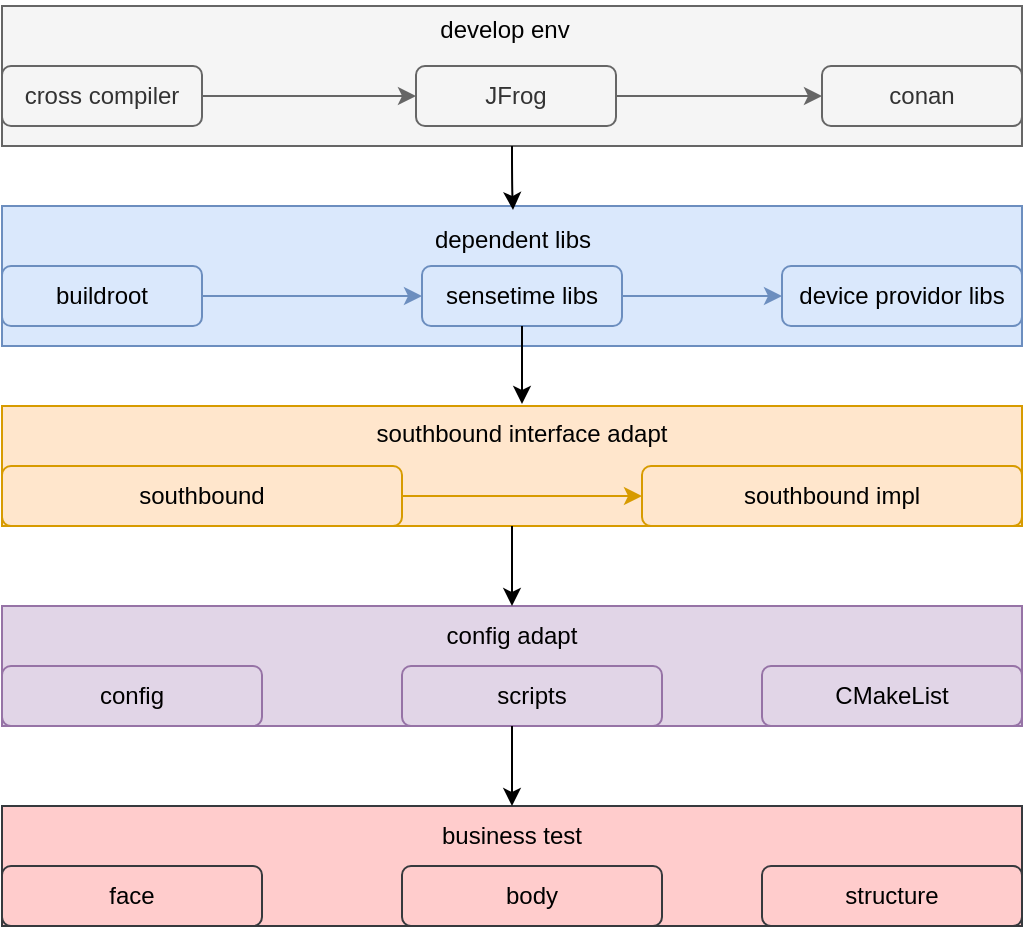 <mxfile version="15.8.6" type="github">
  <diagram id="mPXVBvc42pHDKVIPFFId" name="Page-1">
    <mxGraphModel dx="1422" dy="794" grid="0" gridSize="10" guides="0" tooltips="1" connect="1" arrows="1" fold="1" page="1" pageScale="1" pageWidth="827" pageHeight="1169" background="#FFFFFF" math="0" shadow="0">
      <root>
        <mxCell id="0" />
        <mxCell id="1" parent="0" />
        <mxCell id="g_9wReLTdOW9S_xXq5gn-59" value="" style="group" parent="1" vertex="1" connectable="0">
          <mxGeometry x="240" y="260" width="510" height="460" as="geometry" />
        </mxCell>
        <mxCell id="g_9wReLTdOW9S_xXq5gn-1" value="" style="rounded=0;whiteSpace=wrap;html=1;fillColor=#f5f5f5;fontColor=#333333;strokeColor=#666666;" parent="g_9wReLTdOW9S_xXq5gn-59" vertex="1">
          <mxGeometry width="510" height="70" as="geometry" />
        </mxCell>
        <mxCell id="g_9wReLTdOW9S_xXq5gn-2" value="" style="rounded=0;whiteSpace=wrap;html=1;fillColor=#dae8fc;strokeColor=#6c8ebf;" parent="g_9wReLTdOW9S_xXq5gn-59" vertex="1">
          <mxGeometry y="100" width="510" height="70" as="geometry" />
        </mxCell>
        <mxCell id="g_9wReLTdOW9S_xXq5gn-6" value="" style="rounded=0;whiteSpace=wrap;html=1;fillColor=#ffe6cc;strokeColor=#d79b00;" parent="g_9wReLTdOW9S_xXq5gn-59" vertex="1">
          <mxGeometry y="200" width="510" height="60" as="geometry" />
        </mxCell>
        <mxCell id="g_9wReLTdOW9S_xXq5gn-8" value="" style="rounded=0;whiteSpace=wrap;html=1;fillColor=#e1d5e7;strokeColor=#9673a6;" parent="g_9wReLTdOW9S_xXq5gn-59" vertex="1">
          <mxGeometry y="300" width="510" height="60" as="geometry" />
        </mxCell>
        <mxCell id="g_9wReLTdOW9S_xXq5gn-10" value="" style="rounded=0;whiteSpace=wrap;html=1;fillColor=#ffcccc;strokeColor=#36393d;" parent="g_9wReLTdOW9S_xXq5gn-59" vertex="1">
          <mxGeometry y="400" width="510" height="60" as="geometry" />
        </mxCell>
        <mxCell id="g_9wReLTdOW9S_xXq5gn-13" value="cross compiler" style="rounded=1;whiteSpace=wrap;html=1;fillColor=#f5f5f5;fontColor=#333333;strokeColor=#666666;" parent="g_9wReLTdOW9S_xXq5gn-59" vertex="1">
          <mxGeometry y="30" width="100" height="30" as="geometry" />
        </mxCell>
        <mxCell id="g_9wReLTdOW9S_xXq5gn-14" value="JFrog" style="rounded=1;whiteSpace=wrap;html=1;fillColor=#f5f5f5;fontColor=#333333;strokeColor=#666666;" parent="g_9wReLTdOW9S_xXq5gn-59" vertex="1">
          <mxGeometry x="207" y="30" width="100" height="30" as="geometry" />
        </mxCell>
        <mxCell id="g_9wReLTdOW9S_xXq5gn-17" value="" style="edgeStyle=orthogonalEdgeStyle;rounded=0;orthogonalLoop=1;jettySize=auto;html=1;fillColor=#f5f5f5;strokeColor=#666666;" parent="g_9wReLTdOW9S_xXq5gn-59" source="g_9wReLTdOW9S_xXq5gn-13" target="g_9wReLTdOW9S_xXq5gn-14" edge="1">
          <mxGeometry relative="1" as="geometry" />
        </mxCell>
        <mxCell id="g_9wReLTdOW9S_xXq5gn-15" value="conan" style="rounded=1;whiteSpace=wrap;html=1;fillColor=#f5f5f5;fontColor=#333333;strokeColor=#666666;" parent="g_9wReLTdOW9S_xXq5gn-59" vertex="1">
          <mxGeometry x="410" y="30" width="100" height="30" as="geometry" />
        </mxCell>
        <mxCell id="g_9wReLTdOW9S_xXq5gn-18" value="" style="edgeStyle=orthogonalEdgeStyle;rounded=0;orthogonalLoop=1;jettySize=auto;html=1;fillColor=#f5f5f5;strokeColor=#666666;" parent="g_9wReLTdOW9S_xXq5gn-59" source="g_9wReLTdOW9S_xXq5gn-14" target="g_9wReLTdOW9S_xXq5gn-15" edge="1">
          <mxGeometry relative="1" as="geometry" />
        </mxCell>
        <mxCell id="g_9wReLTdOW9S_xXq5gn-23" value="buildroot" style="rounded=1;whiteSpace=wrap;html=1;fillColor=#dae8fc;strokeColor=#6c8ebf;" parent="g_9wReLTdOW9S_xXq5gn-59" vertex="1">
          <mxGeometry y="130" width="100" height="30" as="geometry" />
        </mxCell>
        <mxCell id="g_9wReLTdOW9S_xXq5gn-25" value="sensetime libs" style="rounded=1;whiteSpace=wrap;html=1;fillColor=#dae8fc;strokeColor=#6c8ebf;" parent="g_9wReLTdOW9S_xXq5gn-59" vertex="1">
          <mxGeometry x="210" y="130" width="100" height="30" as="geometry" />
        </mxCell>
        <mxCell id="g_9wReLTdOW9S_xXq5gn-22" value="" style="edgeStyle=orthogonalEdgeStyle;rounded=0;orthogonalLoop=1;jettySize=auto;html=1;fillColor=#dae8fc;strokeColor=#6c8ebf;" parent="g_9wReLTdOW9S_xXq5gn-59" source="g_9wReLTdOW9S_xXq5gn-23" target="g_9wReLTdOW9S_xXq5gn-25" edge="1">
          <mxGeometry relative="1" as="geometry" />
        </mxCell>
        <mxCell id="g_9wReLTdOW9S_xXq5gn-27" value="device providor libs" style="rounded=1;whiteSpace=wrap;html=1;fillColor=#dae8fc;strokeColor=#6c8ebf;" parent="g_9wReLTdOW9S_xXq5gn-59" vertex="1">
          <mxGeometry x="390" y="130" width="120" height="30" as="geometry" />
        </mxCell>
        <mxCell id="g_9wReLTdOW9S_xXq5gn-24" value="" style="edgeStyle=orthogonalEdgeStyle;rounded=0;orthogonalLoop=1;jettySize=auto;html=1;fillColor=#dae8fc;strokeColor=#6c8ebf;" parent="g_9wReLTdOW9S_xXq5gn-59" source="g_9wReLTdOW9S_xXq5gn-25" target="g_9wReLTdOW9S_xXq5gn-27" edge="1">
          <mxGeometry relative="1" as="geometry" />
        </mxCell>
        <mxCell id="g_9wReLTdOW9S_xXq5gn-29" value="southbound" style="rounded=1;whiteSpace=wrap;html=1;fillColor=#ffe6cc;strokeColor=#d79b00;" parent="g_9wReLTdOW9S_xXq5gn-59" vertex="1">
          <mxGeometry y="230" width="200" height="30" as="geometry" />
        </mxCell>
        <mxCell id="g_9wReLTdOW9S_xXq5gn-30" value="southbound impl" style="rounded=1;whiteSpace=wrap;html=1;fillColor=#ffe6cc;strokeColor=#d79b00;" parent="g_9wReLTdOW9S_xXq5gn-59" vertex="1">
          <mxGeometry x="320" y="230" width="190" height="30" as="geometry" />
        </mxCell>
        <mxCell id="g_9wReLTdOW9S_xXq5gn-32" style="edgeStyle=orthogonalEdgeStyle;curved=1;rounded=0;orthogonalLoop=1;jettySize=auto;html=1;exitX=1;exitY=0.5;exitDx=0;exitDy=0;entryX=0;entryY=0.5;entryDx=0;entryDy=0;fillColor=#ffe6cc;strokeColor=#d79b00;" parent="g_9wReLTdOW9S_xXq5gn-59" source="g_9wReLTdOW9S_xXq5gn-29" target="g_9wReLTdOW9S_xXq5gn-30" edge="1">
          <mxGeometry relative="1" as="geometry" />
        </mxCell>
        <mxCell id="g_9wReLTdOW9S_xXq5gn-34" value="config" style="rounded=1;whiteSpace=wrap;html=1;fillColor=#e1d5e7;strokeColor=#9673a6;" parent="g_9wReLTdOW9S_xXq5gn-59" vertex="1">
          <mxGeometry y="330" width="130" height="30" as="geometry" />
        </mxCell>
        <mxCell id="g_9wReLTdOW9S_xXq5gn-35" value="scripts" style="rounded=1;whiteSpace=wrap;html=1;fillColor=#e1d5e7;strokeColor=#9673a6;" parent="g_9wReLTdOW9S_xXq5gn-59" vertex="1">
          <mxGeometry x="200" y="330" width="130" height="30" as="geometry" />
        </mxCell>
        <mxCell id="g_9wReLTdOW9S_xXq5gn-36" value="CMakeList" style="rounded=1;whiteSpace=wrap;html=1;fillColor=#e1d5e7;strokeColor=#9673a6;" parent="g_9wReLTdOW9S_xXq5gn-59" vertex="1">
          <mxGeometry x="380" y="330" width="130" height="30" as="geometry" />
        </mxCell>
        <mxCell id="g_9wReLTdOW9S_xXq5gn-38" value="face" style="rounded=1;whiteSpace=wrap;html=1;fillColor=#ffcccc;strokeColor=#36393d;" parent="g_9wReLTdOW9S_xXq5gn-59" vertex="1">
          <mxGeometry y="430" width="130" height="30" as="geometry" />
        </mxCell>
        <mxCell id="g_9wReLTdOW9S_xXq5gn-40" value="body" style="rounded=1;whiteSpace=wrap;html=1;fillColor=#ffcccc;strokeColor=#36393d;" parent="g_9wReLTdOW9S_xXq5gn-59" vertex="1">
          <mxGeometry x="200" y="430" width="130" height="30" as="geometry" />
        </mxCell>
        <mxCell id="g_9wReLTdOW9S_xXq5gn-41" value="structure" style="rounded=1;whiteSpace=wrap;html=1;fillColor=#ffcccc;strokeColor=#36393d;" parent="g_9wReLTdOW9S_xXq5gn-59" vertex="1">
          <mxGeometry x="380" y="430" width="130" height="30" as="geometry" />
        </mxCell>
        <mxCell id="g_9wReLTdOW9S_xXq5gn-44" value="develop env" style="text;html=1;strokeColor=none;fillColor=none;align=center;verticalAlign=middle;whiteSpace=wrap;rounded=0;" parent="g_9wReLTdOW9S_xXq5gn-59" vertex="1">
          <mxGeometry x="210" y="-3" width="82.5" height="30" as="geometry" />
        </mxCell>
        <mxCell id="g_9wReLTdOW9S_xXq5gn-46" value="&lt;font face=&quot;helvetica&quot;&gt;dependent libs&lt;/font&gt;" style="text;html=1;strokeColor=none;fillColor=none;align=center;verticalAlign=middle;whiteSpace=wrap;rounded=0;" parent="g_9wReLTdOW9S_xXq5gn-59" vertex="1">
          <mxGeometry x="186" y="102" width="139" height="30" as="geometry" />
        </mxCell>
        <mxCell id="g_9wReLTdOW9S_xXq5gn-55" value="" style="edgeStyle=orthogonalEdgeStyle;curved=1;rounded=0;orthogonalLoop=1;jettySize=auto;html=1;" parent="g_9wReLTdOW9S_xXq5gn-59" source="g_9wReLTdOW9S_xXq5gn-1" target="g_9wReLTdOW9S_xXq5gn-46" edge="1">
          <mxGeometry relative="1" as="geometry" />
        </mxCell>
        <mxCell id="g_9wReLTdOW9S_xXq5gn-48" value="southbound interface adapt" style="text;html=1;strokeColor=none;fillColor=none;align=center;verticalAlign=middle;whiteSpace=wrap;rounded=0;" parent="g_9wReLTdOW9S_xXq5gn-59" vertex="1">
          <mxGeometry x="172" y="199" width="176" height="30" as="geometry" />
        </mxCell>
        <mxCell id="g_9wReLTdOW9S_xXq5gn-56" value="" style="edgeStyle=orthogonalEdgeStyle;curved=1;rounded=0;orthogonalLoop=1;jettySize=auto;html=1;" parent="g_9wReLTdOW9S_xXq5gn-59" source="g_9wReLTdOW9S_xXq5gn-25" target="g_9wReLTdOW9S_xXq5gn-48" edge="1">
          <mxGeometry relative="1" as="geometry" />
        </mxCell>
        <mxCell id="g_9wReLTdOW9S_xXq5gn-49" value="config adapt" style="text;html=1;strokeColor=none;fillColor=none;align=center;verticalAlign=middle;whiteSpace=wrap;rounded=0;" parent="g_9wReLTdOW9S_xXq5gn-59" vertex="1">
          <mxGeometry x="205" y="300" width="100" height="30" as="geometry" />
        </mxCell>
        <mxCell id="g_9wReLTdOW9S_xXq5gn-57" value="" style="edgeStyle=orthogonalEdgeStyle;curved=1;rounded=0;orthogonalLoop=1;jettySize=auto;html=1;" parent="g_9wReLTdOW9S_xXq5gn-59" source="g_9wReLTdOW9S_xXq5gn-6" target="g_9wReLTdOW9S_xXq5gn-49" edge="1">
          <mxGeometry relative="1" as="geometry" />
        </mxCell>
        <mxCell id="g_9wReLTdOW9S_xXq5gn-50" value="business test" style="text;html=1;strokeColor=none;fillColor=none;align=center;verticalAlign=middle;whiteSpace=wrap;rounded=0;" parent="g_9wReLTdOW9S_xXq5gn-59" vertex="1">
          <mxGeometry x="210" y="400" width="90" height="30" as="geometry" />
        </mxCell>
        <mxCell id="g_9wReLTdOW9S_xXq5gn-58" value="" style="edgeStyle=orthogonalEdgeStyle;curved=1;rounded=0;orthogonalLoop=1;jettySize=auto;html=1;" parent="g_9wReLTdOW9S_xXq5gn-59" source="g_9wReLTdOW9S_xXq5gn-8" target="g_9wReLTdOW9S_xXq5gn-50" edge="1">
          <mxGeometry relative="1" as="geometry" />
        </mxCell>
      </root>
    </mxGraphModel>
  </diagram>
</mxfile>
